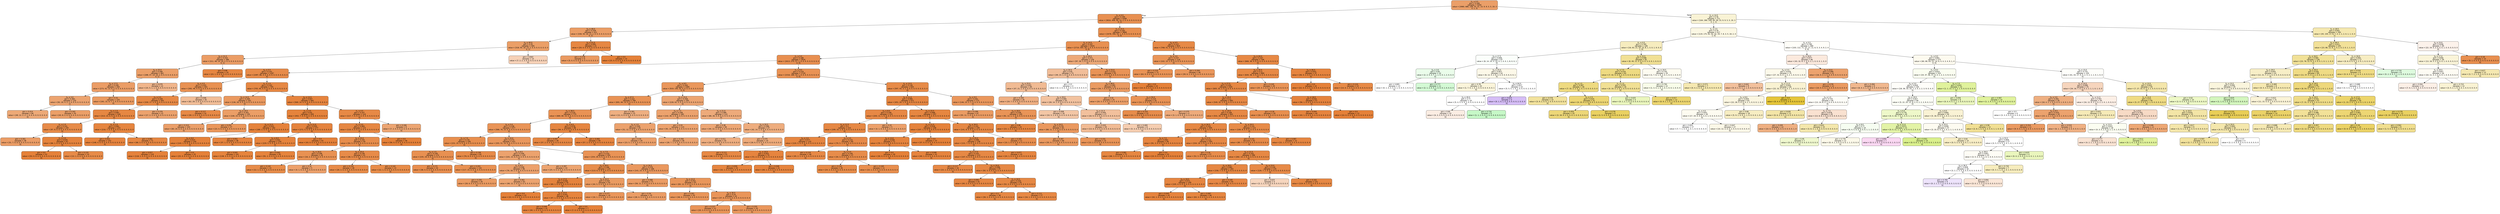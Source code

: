 digraph Tree {
node [shape=box, style="filled, rounded", color="black", fontname=helvetica] ;
edge [fontname=helvetica] ;
0 [label=<X<SUB>2</SUB> &le; 0.5<br/>gini = 0.346<br/>samples = 5000<br/>value = [3980, 686, 158, 54, 41, 23, 9, 9, 5, 5, 19, 3<br/>4, 1, 3]>, fillcolor="#eb9f68"] ;
1 [label=<X<SUB>1</SUB> &le; 0.5<br/>gini = 0.199<br/>samples = 4289<br/>value = [3816, 406, 49, 14, 2, 0, 0, 0, 0, 0, 0, 0, 0<br/>0, 2]>, fillcolor="#e89051"] ;
0 -> 1 [labeldistance=2.5, labelangle=45, headlabel="True"] ;
2 [label=<X<SUB>0</SUB> &le; 48.0<br/>gini = 0.339<br/>samples = 421<br/>value = [338, 50, 16, 13, 2, 0, 0, 0, 0, 0, 0, 0, 0<br/>0, 2]>, fillcolor="#eb9d65"] ;
1 -> 2 ;
3 [label=<X<SUB>0</SUB> &le; 40.0<br/>gini = 0.35<br/>samples = 400<br/>value = [318, 50, 16, 13, 2, 0, 0, 0, 0, 0, 0, 0, 0<br/>0, 1]>, fillcolor="#eb9f67"] ;
2 -> 3 ;
4 [label=<X<SUB>0</SUB> &le; 31.5<br/>gini = 0.333<br/>samples = 386<br/>value = [311, 48, 14, 10, 2, 0, 0, 0, 0, 0, 0, 0, 0<br/>0, 1]>, fillcolor="#eb9d65"] ;
3 -> 4 ;
5 [label=<X<SUB>0</SUB> &le; 25.0<br/>gini = 0.348<br/>samples = 362<br/>value = [288, 47, 14, 10, 2, 0, 0, 0, 0, 0, 0, 0, 0<br/>0, 1]>, fillcolor="#eb9f68"] ;
4 -> 5 ;
6 [label=<X<SUB>0</SUB> &le; 17.5<br/>gini = 0.338<br/>samples = 340<br/>value = [273, 42, 13, 9, 2, 0, 0, 0, 0, 0, 0, 0, 0, 0<br/>1]>, fillcolor="#eb9d66"] ;
5 -> 6 ;
7 [label=<X<SUB>0</SUB> &le; 3.0<br/>gini = 0.383<br/>samples = 120<br/>value = [92, 20, 4, 2, 1, 0, 0, 0, 0, 0, 0, 0, 0, 0<br/>1]>, fillcolor="#eca470"] ;
6 -> 7 ;
8 [label=<gini = 0.414<br/>samples = 66<br/>value = [49, 12, 2, 2, 1, 0, 0, 0, 0, 0, 0, 0, 0, 0<br/>0]>, fillcolor="#eda977"] ;
7 -> 8 ;
9 [label=<gini = 0.342<br/>samples = 54<br/>value = [43, 8, 2, 0, 0, 0, 0, 0, 0, 0, 0, 0, 0, 0<br/>1]>, fillcolor="#eb9f68"] ;
7 -> 9 ;
10 [label=<gini = 0.31<br/>samples = 220<br/>value = [181, 22, 9, 7, 1, 0, 0, 0, 0, 0, 0, 0, 0, 0<br/>0]>, fillcolor="#ea9a60"] ;
6 -> 10 ;
11 [label=<gini = 0.479<br/>samples = 22<br/>value = [15, 5, 1, 1, 0, 0, 0, 0, 0, 0, 0, 0, 0, 0<br/>0]>, fillcolor="#f0b58b"] ;
5 -> 11 ;
12 [label=<gini = 0.08<br/>samples = 24<br/>value = [23, 1, 0, 0, 0, 0, 0, 0, 0, 0, 0, 0, 0, 0<br/>0]>, fillcolor="#e68642"] ;
4 -> 12 ;
13 [label=<gini = 0.663<br/>samples = 14<br/>value = [7, 2, 2, 3, 0, 0, 0, 0, 0, 0, 0, 0, 0, 0<br/>0]>, fillcolor="#f6d1b7"] ;
3 -> 13 ;
14 [label=<X<SUB>0</SUB> &le; 51.0<br/>gini = 0.091<br/>samples = 21<br/>value = [20, 0, 0, 0, 0, 0, 0, 0, 0, 0, 0, 0, 0, 0<br/>1]>, fillcolor="#e68743"] ;
2 -> 14 ;
15 [label=<gini = 0.278<br/>samples = 6<br/>value = [5, 0, 0, 0, 0, 0, 0, 0, 0, 0, 0, 0, 0, 0<br/>1]>, fillcolor="#ea9a61"] ;
14 -> 15 ;
16 [label=<gini = 0.0<br/>samples = 15<br/>value = [15, 0, 0, 0, 0, 0, 0, 0, 0, 0, 0, 0, 0, 0<br/>0]>, fillcolor="#e58139"] ;
14 -> 16 ;
17 [label=<X<SUB>1</SUB> &le; 15.5<br/>gini = 0.183<br/>samples = 3868<br/>value = [3478, 356, 33, 1, 0, 0, 0, 0, 0, 0, 0, 0, 0<br/>0, 0]>, fillcolor="#e88f4f"] ;
1 -> 17 ;
18 [label=<X<SUB>1</SUB> &le; 14.5<br/>gini = 0.197<br/>samples = 3044<br/>value = [2710, 305, 28, 1, 0, 0, 0, 0, 0, 0, 0, 0, 0<br/>0, 0]>, fillcolor="#e89051"] ;
17 -> 18 ;
19 [label=<X<SUB>1</SUB> &le; 5.5<br/>gini = 0.188<br/>samples = 2916<br/>value = [2613, 275, 27, 1, 0, 0, 0, 0, 0, 0, 0, 0, 0<br/>0, 0]>, fillcolor="#e88f50"] ;
18 -> 19 ;
20 [label=<X<SUB>0</SUB> &le; 5.5<br/>gini = 0.141<br/>samples = 1187<br/>value = [1097, 86, 4, 0, 0, 0, 0, 0, 0, 0, 0, 0, 0, 0<br/>0]>, fillcolor="#e78b49"] ;
19 -> 20 ;
21 [label=<X<SUB>0</SUB> &le; 4.5<br/>gini = 0.203<br/>samples = 442<br/>value = [392, 46, 4, 0, 0, 0, 0, 0, 0, 0, 0, 0, 0, 0<br/>0]>, fillcolor="#e89152"] ;
20 -> 21 ;
22 [label=<X<SUB>0</SUB> &le; 3.5<br/>gini = 0.109<br/>samples = 350<br/>value = [330, 17, 3, 0, 0, 0, 0, 0, 0, 0, 0, 0, 0, 0<br/>0]>, fillcolor="#e78945"] ;
21 -> 22 ;
23 [label=<X<SUB>0</SUB> &le; 1.5<br/>gini = 0.087<br/>samples = 328<br/>value = [313, 15, 0, 0, 0, 0, 0, 0, 0, 0, 0, 0, 0, 0<br/>0]>, fillcolor="#e68742"] ;
22 -> 23 ;
24 [label=<X<SUB>1</SUB> &le; 1.5<br/>gini = 0.141<br/>samples = 105<br/>value = [97, 8, 0, 0, 0, 0, 0, 0, 0, 0, 0, 0, 0, 0<br/>0]>, fillcolor="#e78b49"] ;
23 -> 24 ;
25 [label=<gini = 0.301<br/>samples = 38<br/>value = [31, 7, 0, 0, 0, 0, 0, 0, 0, 0, 0, 0, 0, 0<br/>0]>, fillcolor="#eb9d66"] ;
24 -> 25 ;
26 [label=<X<SUB>1</SUB> &le; 3.5<br/>gini = 0.029<br/>samples = 67<br/>value = [66, 1, 0, 0, 0, 0, 0, 0, 0, 0, 0, 0, 0, 0<br/>0]>, fillcolor="#e5833c"] ;
24 -> 26 ;
27 [label=<gini = 0.0<br/>samples = 53<br/>value = [53, 0, 0, 0, 0, 0, 0, 0, 0, 0, 0, 0, 0, 0<br/>0]>, fillcolor="#e58139"] ;
26 -> 27 ;
28 [label=<gini = 0.133<br/>samples = 14<br/>value = [13, 1, 0, 0, 0, 0, 0, 0, 0, 0, 0, 0, 0, 0<br/>0]>, fillcolor="#e78b48"] ;
26 -> 28 ;
29 [label=<X<SUB>1</SUB> &le; 1.5<br/>gini = 0.061<br/>samples = 223<br/>value = [216, 7, 0, 0, 0, 0, 0, 0, 0, 0, 0, 0, 0, 0<br/>0]>, fillcolor="#e6853f"] ;
23 -> 29 ;
30 [label=<gini = 0.051<br/>samples = 152<br/>value = [148, 4, 0, 0, 0, 0, 0, 0, 0, 0, 0, 0, 0, 0<br/>0]>, fillcolor="#e6843e"] ;
29 -> 30 ;
31 [label=<gini = 0.081<br/>samples = 71<br/>value = [68, 3, 0, 0, 0, 0, 0, 0, 0, 0, 0, 0, 0, 0<br/>0]>, fillcolor="#e68742"] ;
29 -> 31 ;
32 [label=<gini = 0.376<br/>samples = 22<br/>value = [17, 2, 3, 0, 0, 0, 0, 0, 0, 0, 0, 0, 0, 0<br/>0]>, fillcolor="#eca26d"] ;
22 -> 32 ;
33 [label=<gini = 0.446<br/>samples = 92<br/>value = [62, 29, 1, 0, 0, 0, 0, 0, 0, 0, 0, 0, 0, 0<br/>0]>, fillcolor="#f1bd97"] ;
21 -> 33 ;
34 [label=<X<SUB>1</SUB> &le; 1.5<br/>gini = 0.102<br/>samples = 745<br/>value = [705, 40, 0, 0, 0, 0, 0, 0, 0, 0, 0, 0, 0, 0<br/>0]>, fillcolor="#e68844"] ;
20 -> 34 ;
35 [label=<X<SUB>0</SUB> &le; 14.5<br/>gini = 0.269<br/>samples = 162<br/>value = [136, 26, 0, 0, 0, 0, 0, 0, 0, 0, 0, 0, 0, 0<br/>0]>, fillcolor="#ea995f"] ;
34 -> 35 ;
36 [label=<gini = 0.117<br/>samples = 32<br/>value = [30, 2, 0, 0, 0, 0, 0, 0, 0, 0, 0, 0, 0, 0<br/>0]>, fillcolor="#e78946"] ;
35 -> 36 ;
37 [label=<X<SUB>0</SUB> &le; 19.5<br/>gini = 0.301<br/>samples = 130<br/>value = [106, 24, 0, 0, 0, 0, 0, 0, 0, 0, 0, 0, 0, 0<br/>0]>, fillcolor="#eb9e66"] ;
35 -> 37 ;
38 [label=<gini = 0.313<br/>samples = 103<br/>value = [83, 20, 0, 0, 0, 0, 0, 0, 0, 0, 0, 0, 0, 0<br/>0]>, fillcolor="#eb9f69"] ;
37 -> 38 ;
39 [label=<gini = 0.252<br/>samples = 27<br/>value = [23, 4, 0, 0, 0, 0, 0, 0, 0, 0, 0, 0, 0, 0<br/>0]>, fillcolor="#ea975b"] ;
37 -> 39 ;
40 [label=<X<SUB>0</SUB> &le; 13.5<br/>gini = 0.047<br/>samples = 583<br/>value = [569, 14, 0, 0, 0, 0, 0, 0, 0, 0, 0, 0, 0, 0<br/>0]>, fillcolor="#e6843e"] ;
34 -> 40 ;
41 [label=<X<SUB>1</SUB> &le; 3.5<br/>gini = 0.03<br/>samples = 459<br/>value = [452, 7, 0, 0, 0, 0, 0, 0, 0, 0, 0, 0, 0, 0<br/>0]>, fillcolor="#e5833c"] ;
40 -> 41 ;
42 [label=<X<SUB>0</SUB> &le; 12.5<br/>gini = 0.022<br/>samples = 182<br/>value = [180, 2, 0, 0, 0, 0, 0, 0, 0, 0, 0, 0, 0, 0<br/>0]>, fillcolor="#e5823b"] ;
41 -> 42 ;
43 [label=<X<SUB>0</SUB> &le; 9.0<br/>gini = 0.014<br/>samples = 144<br/>value = [143, 1, 0, 0, 0, 0, 0, 0, 0, 0, 0, 0, 0, 0<br/>0]>, fillcolor="#e5823a"] ;
42 -> 43 ;
44 [label=<gini = 0.017<br/>samples = 119<br/>value = [118, 1, 0, 0, 0, 0, 0, 0, 0, 0, 0, 0, 0, 0<br/>0]>, fillcolor="#e5823b"] ;
43 -> 44 ;
45 [label=<gini = 0.0<br/>samples = 25<br/>value = [25, 0, 0, 0, 0, 0, 0, 0, 0, 0, 0, 0, 0, 0<br/>0]>, fillcolor="#e58139"] ;
43 -> 45 ;
46 [label=<gini = 0.051<br/>samples = 38<br/>value = [37, 1, 0, 0, 0, 0, 0, 0, 0, 0, 0, 0, 0, 0<br/>0]>, fillcolor="#e6843e"] ;
42 -> 46 ;
47 [label=<X<SUB>0</SUB> &le; 11.0<br/>gini = 0.035<br/>samples = 277<br/>value = [272, 5, 0, 0, 0, 0, 0, 0, 0, 0, 0, 0, 0, 0<br/>0]>, fillcolor="#e5833d"] ;
41 -> 47 ;
48 [label=<X<SUB>0</SUB> &le; 8.0<br/>gini = 0.042<br/>samples = 234<br/>value = [229, 5, 0, 0, 0, 0, 0, 0, 0, 0, 0, 0, 0, 0<br/>0]>, fillcolor="#e6843d"] ;
47 -> 48 ;
49 [label=<gini = 0.042<br/>samples = 141<br/>value = [138, 3, 0, 0, 0, 0, 0, 0, 0, 0, 0, 0, 0, 0<br/>0]>, fillcolor="#e6843d"] ;
48 -> 49 ;
50 [label=<gini = 0.042<br/>samples = 93<br/>value = [91, 2, 0, 0, 0, 0, 0, 0, 0, 0, 0, 0, 0, 0<br/>0]>, fillcolor="#e6843d"] ;
48 -> 50 ;
51 [label=<gini = 0.0<br/>samples = 43<br/>value = [43, 0, 0, 0, 0, 0, 0, 0, 0, 0, 0, 0, 0, 0<br/>0]>, fillcolor="#e58139"] ;
47 -> 51 ;
52 [label=<X<SUB>1</SUB> &le; 4.5<br/>gini = 0.107<br/>samples = 124<br/>value = [117, 7, 0, 0, 0, 0, 0, 0, 0, 0, 0, 0, 0, 0<br/>0]>, fillcolor="#e78945"] ;
40 -> 52 ;
53 [label=<X<SUB>1</SUB> &le; 3.5<br/>gini = 0.083<br/>samples = 115<br/>value = [110, 5, 0, 0, 0, 0, 0, 0, 0, 0, 0, 0, 0, 0<br/>0]>, fillcolor="#e68742"] ;
52 -> 53 ;
54 [label=<X<SUB>0</SUB> &le; 20.0<br/>gini = 0.155<br/>samples = 59<br/>value = [54, 5, 0, 0, 0, 0, 0, 0, 0, 0, 0, 0, 0, 0<br/>0]>, fillcolor="#e78d4b"] ;
53 -> 54 ;
55 [label=<X<SUB>0</SUB> &le; 16.0<br/>gini = 0.198<br/>samples = 18<br/>value = [16, 2, 0, 0, 0, 0, 0, 0, 0, 0, 0, 0, 0, 0<br/>0]>, fillcolor="#e89152"] ;
54 -> 55 ;
56 [label=<gini = 0.142<br/>samples = 13<br/>value = [12, 1, 0, 0, 0, 0, 0, 0, 0, 0, 0, 0, 0, 0<br/>0]>, fillcolor="#e78c49"] ;
55 -> 56 ;
57 [label=<gini = 0.32<br/>samples = 5<br/>value = [4, 1, 0, 0, 0, 0, 0, 0, 0, 0, 0, 0, 0, 0<br/>0]>, fillcolor="#eca06a"] ;
55 -> 57 ;
58 [label=<X<SUB>0</SUB> &le; 25.0<br/>gini = 0.136<br/>samples = 41<br/>value = [38, 3, 0, 0, 0, 0, 0, 0, 0, 0, 0, 0, 0, 0<br/>0]>, fillcolor="#e78b49"] ;
54 -> 58 ;
59 [label=<gini = 0.133<br/>samples = 28<br/>value = [26, 2, 0, 0, 0, 0, 0, 0, 0, 0, 0, 0, 0, 0<br/>0]>, fillcolor="#e78b48"] ;
58 -> 59 ;
60 [label=<gini = 0.142<br/>samples = 13<br/>value = [12, 1, 0, 0, 0, 0, 0, 0, 0, 0, 0, 0, 0, 0<br/>0]>, fillcolor="#e78c49"] ;
58 -> 60 ;
61 [label=<gini = 0.0<br/>samples = 56<br/>value = [56, 0, 0, 0, 0, 0, 0, 0, 0, 0, 0, 0, 0, 0<br/>0]>, fillcolor="#e58139"] ;
53 -> 61 ;
62 [label=<gini = 0.346<br/>samples = 9<br/>value = [7, 2, 0, 0, 0, 0, 0, 0, 0, 0, 0, 0, 0, 0<br/>0]>, fillcolor="#eca572"] ;
52 -> 62 ;
63 [label=<X<SUB>1</SUB> &le; 9.5<br/>gini = 0.219<br/>samples = 1729<br/>value = [1516, 189, 23, 1, 0, 0, 0, 0, 0, 0, 0, 0, 0<br/>0, 0]>, fillcolor="#e99254"] ;
19 -> 63 ;
64 [label=<X<SUB>1</SUB> &le; 8.5<br/>gini = 0.264<br/>samples = 1085<br/>value = [919, 146, 20, 0, 0, 0, 0, 0, 0, 0, 0, 0, 0<br/>0, 0]>, fillcolor="#ea975c"] ;
63 -> 64 ;
65 [label=<X<SUB>0</SUB> &le; 47.5<br/>gini = 0.223<br/>samples = 790<br/>value = [691, 84, 15, 0, 0, 0, 0, 0, 0, 0, 0, 0, 0, 0<br/>0]>, fillcolor="#e99355"] ;
64 -> 65 ;
66 [label=<X<SUB>0</SUB> &le; 38.5<br/>gini = 0.219<br/>samples = 775<br/>value = [680, 80, 15, 0, 0, 0, 0, 0, 0, 0, 0, 0, 0, 0<br/>0]>, fillcolor="#e99254"] ;
65 -> 66 ;
67 [label=<X<SUB>0</SUB> &le; 5.0<br/>gini = 0.238<br/>samples = 677<br/>value = [586, 76, 15, 0, 0, 0, 0, 0, 0, 0, 0, 0, 0, 0<br/>0]>, fillcolor="#e99457"] ;
66 -> 67 ;
68 [label=<X<SUB>1</SUB> &le; 7.5<br/>gini = 0.176<br/>samples = 256<br/>value = [231, 25, 0, 0, 0, 0, 0, 0, 0, 0, 0, 0, 0, 0<br/>0]>, fillcolor="#e88f4e"] ;
67 -> 68 ;
69 [label=<X<SUB>0</SUB> &le; 1.5<br/>gini = 0.195<br/>samples = 174<br/>value = [155, 19, 0, 0, 0, 0, 0, 0, 0, 0, 0, 0, 0, 0<br/>0]>, fillcolor="#e89051"] ;
68 -> 69 ;
70 [label=<gini = 0.172<br/>samples = 42<br/>value = [38, 4, 0, 0, 0, 0, 0, 0, 0, 0, 0, 0, 0, 0<br/>0]>, fillcolor="#e88e4e"] ;
69 -> 70 ;
71 [label=<gini = 0.201<br/>samples = 132<br/>value = [117, 15, 0, 0, 0, 0, 0, 0, 0, 0, 0, 0, 0, 0<br/>0]>, fillcolor="#e89152"] ;
69 -> 71 ;
72 [label=<gini = 0.136<br/>samples = 82<br/>value = [76, 6, 0, 0, 0, 0, 0, 0, 0, 0, 0, 0, 0, 0<br/>0]>, fillcolor="#e78b49"] ;
68 -> 72 ;
73 [label=<X<SUB>0</SUB> &le; 10.0<br/>gini = 0.273<br/>samples = 421<br/>value = [355, 51, 15, 0, 0, 0, 0, 0, 0, 0, 0, 0, 0, 0<br/>0]>, fillcolor="#ea975c"] ;
67 -> 73 ;
74 [label=<X<SUB>0</SUB> &le; 8.5<br/>gini = 0.356<br/>samples = 129<br/>value = [101, 22, 6, 0, 0, 0, 0, 0, 0, 0, 0, 0, 0, 0<br/>0]>, fillcolor="#eca26d"] ;
73 -> 74 ;
75 [label=<X<SUB>1</SUB> &le; 6.5<br/>gini = 0.338<br/>samples = 96<br/>value = [76, 18, 2, 0, 0, 0, 0, 0, 0, 0, 0, 0, 0, 0<br/>0]>, fillcolor="#eca16c"] ;
74 -> 75 ;
76 [label=<gini = 0.291<br/>samples = 34<br/>value = [28, 6, 0, 0, 0, 0, 0, 0, 0, 0, 0, 0, 0, 0<br/>0]>, fillcolor="#eb9c63"] ;
75 -> 76 ;
77 [label=<gini = 0.362<br/>samples = 62<br/>value = [48, 12, 2, 0, 0, 0, 0, 0, 0, 0, 0, 0, 0, 0<br/>0]>, fillcolor="#eca470"] ;
75 -> 77 ;
78 [label=<gini = 0.397<br/>samples = 33<br/>value = [25, 4, 4, 0, 0, 0, 0, 0, 0, 0, 0, 0, 0, 0<br/>0]>, fillcolor="#eca470"] ;
74 -> 78 ;
79 [label=<X<SUB>1</SUB> &le; 7.5<br/>gini = 0.233<br/>samples = 292<br/>value = [254, 29, 9, 0, 0, 0, 0, 0, 0, 0, 0, 0, 0, 0<br/>0]>, fillcolor="#e99356"] ;
73 -> 79 ;
80 [label=<X<SUB>0</SUB> &le; 28.0<br/>gini = 0.166<br/>samples = 124<br/>value = [113, 6, 5, 0, 0, 0, 0, 0, 0, 0, 0, 0, 0, 0<br/>0]>, fillcolor="#e78d4b"] ;
79 -> 80 ;
81 [label=<X<SUB>0</SUB> &le; 17.0<br/>gini = 0.028<br/>samples = 70<br/>value = [69, 1, 0, 0, 0, 0, 0, 0, 0, 0, 0, 0, 0, 0<br/>0]>, fillcolor="#e5833c"] ;
80 -> 81 ;
82 [label=<gini = 0.0<br/>samples = 22<br/>value = [22, 0, 0, 0, 0, 0, 0, 0, 0, 0, 0, 0, 0, 0<br/>0]>, fillcolor="#e58139"] ;
81 -> 82 ;
83 [label=<X<SUB>0</SUB> &le; 23.0<br/>gini = 0.041<br/>samples = 48<br/>value = [47, 1, 0, 0, 0, 0, 0, 0, 0, 0, 0, 0, 0, 0<br/>0]>, fillcolor="#e6843d"] ;
81 -> 83 ;
84 [label=<gini = 0.048<br/>samples = 41<br/>value = [40, 1, 0, 0, 0, 0, 0, 0, 0, 0, 0, 0, 0, 0<br/>0]>, fillcolor="#e6843e"] ;
83 -> 84 ;
85 [label=<gini = 0.0<br/>samples = 7<br/>value = [7, 0, 0, 0, 0, 0, 0, 0, 0, 0, 0, 0, 0, 0<br/>0]>, fillcolor="#e58139"] ;
83 -> 85 ;
86 [label=<X<SUB>0</SUB> &le; 32.5<br/>gini = 0.319<br/>samples = 54<br/>value = [44, 5, 5, 0, 0, 0, 0, 0, 0, 0, 0, 0, 0, 0<br/>0]>, fillcolor="#ea9b61"] ;
80 -> 86 ;
87 [label=<gini = 0.277<br/>samples = 19<br/>value = [16, 1, 2, 0, 0, 0, 0, 0, 0, 0, 0, 0, 0, 0<br/>0]>, fillcolor="#ea975c"] ;
86 -> 87 ;
88 [label=<gini = 0.34<br/>samples = 35<br/>value = [28, 4, 3, 0, 0, 0, 0, 0, 0, 0, 0, 0, 0, 0<br/>0]>, fillcolor="#eb9d66"] ;
86 -> 88 ;
89 [label=<X<SUB>0</SUB> &le; 16.5<br/>gini = 0.276<br/>samples = 168<br/>value = [141, 23, 4, 0, 0, 0, 0, 0, 0, 0, 0, 0, 0, 0<br/>0]>, fillcolor="#ea985e"] ;
79 -> 89 ;
90 [label=<gini = 0.308<br/>samples = 71<br/>value = [58, 11, 2, 0, 0, 0, 0, 0, 0, 0, 0, 0, 0, 0<br/>0]>, fillcolor="#eb9c64"] ;
89 -> 90 ;
91 [label=<X<SUB>0</SUB> &le; 22.0<br/>gini = 0.252<br/>samples = 97<br/>value = [83, 12, 2, 0, 0, 0, 0, 0, 0, 0, 0, 0, 0, 0<br/>0]>, fillcolor="#e9965a"] ;
89 -> 91 ;
92 [label=<gini = 0.261<br/>samples = 54<br/>value = [46, 6, 2, 0, 0, 0, 0, 0, 0, 0, 0, 0, 0, 0<br/>0]>, fillcolor="#e9965a"] ;
91 -> 92 ;
93 [label=<X<SUB>0</SUB> &le; 30.5<br/>gini = 0.24<br/>samples = 43<br/>value = [37, 6, 0, 0, 0, 0, 0, 0, 0, 0, 0, 0, 0, 0<br/>0]>, fillcolor="#e99559"] ;
91 -> 93 ;
94 [label=<gini = 0.227<br/>samples = 23<br/>value = [20, 3, 0, 0, 0, 0, 0, 0, 0, 0, 0, 0, 0, 0<br/>0]>, fillcolor="#e99457"] ;
93 -> 94 ;
95 [label=<gini = 0.255<br/>samples = 20<br/>value = [17, 3, 0, 0, 0, 0, 0, 0, 0, 0, 0, 0, 0, 0<br/>0]>, fillcolor="#ea975c"] ;
93 -> 95 ;
96 [label=<X<SUB>1</SUB> &le; 6.5<br/>gini = 0.078<br/>samples = 98<br/>value = [94, 4, 0, 0, 0, 0, 0, 0, 0, 0, 0, 0, 0, 0<br/>0]>, fillcolor="#e68641"] ;
66 -> 96 ;
97 [label=<gini = 0.097<br/>samples = 39<br/>value = [37, 2, 0, 0, 0, 0, 0, 0, 0, 0, 0, 0, 0, 0<br/>0]>, fillcolor="#e68844"] ;
96 -> 97 ;
98 [label=<gini = 0.065<br/>samples = 59<br/>value = [57, 2, 0, 0, 0, 0, 0, 0, 0, 0, 0, 0, 0, 0<br/>0]>, fillcolor="#e68540"] ;
96 -> 98 ;
99 [label=<gini = 0.391<br/>samples = 15<br/>value = [11, 4, 0, 0, 0, 0, 0, 0, 0, 0, 0, 0, 0, 0<br/>0]>, fillcolor="#eeaf81"] ;
65 -> 99 ;
100 [label=<X<SUB>0</SUB> &le; 15.0<br/>gini = 0.358<br/>samples = 295<br/>value = [228, 62, 5, 0, 0, 0, 0, 0, 0, 0, 0, 0, 0, 0<br/>0]>, fillcolor="#eca572"] ;
64 -> 100 ;
101 [label=<X<SUB>0</SUB> &le; 7.5<br/>gini = 0.338<br/>samples = 180<br/>value = [142, 36, 2, 0, 0, 0, 0, 0, 0, 0, 0, 0, 0, 0<br/>0]>, fillcolor="#eca26d"] ;
100 -> 101 ;
102 [label=<X<SUB>0</SUB> &le; 1.0<br/>gini = 0.349<br/>samples = 65<br/>value = [51, 12, 2, 0, 0, 0, 0, 0, 0, 0, 0, 0, 0, 0<br/>0]>, fillcolor="#eca26d"] ;
101 -> 102 ;
103 [label=<gini = 0.34<br/>samples = 29<br/>value = [23, 5, 1, 0, 0, 0, 0, 0, 0, 0, 0, 0, 0, 0<br/>0]>, fillcolor="#eca06a"] ;
102 -> 103 ;
104 [label=<gini = 0.356<br/>samples = 36<br/>value = [28, 7, 1, 0, 0, 0, 0, 0, 0, 0, 0, 0, 0, 0<br/>0]>, fillcolor="#eca470"] ;
102 -> 104 ;
105 [label=<gini = 0.33<br/>samples = 115<br/>value = [91, 24, 0, 0, 0, 0, 0, 0, 0, 0, 0, 0, 0, 0<br/>0]>, fillcolor="#eca26d"] ;
101 -> 105 ;
106 [label=<X<SUB>0</SUB> &le; 21.0<br/>gini = 0.389<br/>samples = 115<br/>value = [86, 26, 3, 0, 0, 0, 0, 0, 0, 0, 0, 0, 0, 0<br/>0]>, fillcolor="#edaa7a"] ;
100 -> 106 ;
107 [label=<gini = 0.38<br/>samples = 58<br/>value = [44, 12, 2, 0, 0, 0, 0, 0, 0, 0, 0, 0, 0, 0<br/>0]>, fillcolor="#eda775"] ;
106 -> 107 ;
108 [label=<X<SUB>0</SUB> &le; 33.5<br/>gini = 0.396<br/>samples = 57<br/>value = [42, 14, 1, 0, 0, 0, 0, 0, 0, 0, 0, 0, 0, 0<br/>0]>, fillcolor="#eead7e"] ;
106 -> 108 ;
109 [label=<gini = 0.411<br/>samples = 33<br/>value = [24, 8, 1, 0, 0, 0, 0, 0, 0, 0, 0, 0, 0, 0<br/>0]>, fillcolor="#eeae80"] ;
108 -> 109 ;
110 [label=<gini = 0.375<br/>samples = 24<br/>value = [18, 6, 0, 0, 0, 0, 0, 0, 0, 0, 0, 0, 0, 0<br/>0]>, fillcolor="#eeab7b"] ;
108 -> 110 ;
111 [label=<X<SUB>1</SUB> &le; 13.5<br/>gini = 0.136<br/>samples = 644<br/>value = [597, 43, 3, 1, 0, 0, 0, 0, 0, 0, 0, 0, 0, 0<br/>0]>, fillcolor="#e78b48"] ;
63 -> 111 ;
112 [label=<X<SUB>0</SUB> &le; 11.0<br/>gini = 0.085<br/>samples = 472<br/>value = [451, 20, 1, 0, 0, 0, 0, 0, 0, 0, 0, 0, 0, 0<br/>0]>, fillcolor="#e68742"] ;
111 -> 112 ;
113 [label=<X<SUB>0</SUB> &le; 8.0<br/>gini = 0.106<br/>samples = 215<br/>value = [203, 11, 1, 0, 0, 0, 0, 0, 0, 0, 0, 0, 0, 0<br/>0]>, fillcolor="#e78845"] ;
112 -> 113 ;
114 [label=<X<SUB>1</SUB> &le; 11.5<br/>gini = 0.1<br/>samples = 210<br/>value = [199, 10, 1, 0, 0, 0, 0, 0, 0, 0, 0, 0, 0, 0<br/>0]>, fillcolor="#e68844"] ;
113 -> 114 ;
115 [label=<X<SUB>0</SUB> &le; 2.0<br/>gini = 0.077<br/>samples = 125<br/>value = [120, 5, 0, 0, 0, 0, 0, 0, 0, 0, 0, 0, 0, 0<br/>0]>, fillcolor="#e68641"] ;
114 -> 115 ;
116 [label=<gini = 0.111<br/>samples = 51<br/>value = [48, 3, 0, 0, 0, 0, 0, 0, 0, 0, 0, 0, 0, 0<br/>0]>, fillcolor="#e78945"] ;
115 -> 116 ;
117 [label=<X<SUB>1</SUB> &le; 10.5<br/>gini = 0.053<br/>samples = 74<br/>value = [72, 2, 0, 0, 0, 0, 0, 0, 0, 0, 0, 0, 0, 0<br/>0]>, fillcolor="#e6843e"] ;
115 -> 117 ;
118 [label=<gini = 0.059<br/>samples = 33<br/>value = [32, 1, 0, 0, 0, 0, 0, 0, 0, 0, 0, 0, 0, 0<br/>0]>, fillcolor="#e6853f"] ;
117 -> 118 ;
119 [label=<gini = 0.048<br/>samples = 41<br/>value = [40, 1, 0, 0, 0, 0, 0, 0, 0, 0, 0, 0, 0, 0<br/>0]>, fillcolor="#e6843e"] ;
117 -> 119 ;
120 [label=<X<SUB>0</SUB> &le; 3.5<br/>gini = 0.133<br/>samples = 85<br/>value = [79, 5, 1, 0, 0, 0, 0, 0, 0, 0, 0, 0, 0, 0<br/>0]>, fillcolor="#e78a48"] ;
114 -> 120 ;
121 [label=<gini = 0.119<br/>samples = 48<br/>value = [45, 2, 1, 0, 0, 0, 0, 0, 0, 0, 0, 0, 0, 0<br/>0]>, fillcolor="#e78946"] ;
120 -> 121 ;
122 [label=<X<SUB>0</SUB> &le; 5.0<br/>gini = 0.149<br/>samples = 37<br/>value = [34, 3, 0, 0, 0, 0, 0, 0, 0, 0, 0, 0, 0, 0<br/>0]>, fillcolor="#e78c4a"] ;
120 -> 122 ;
123 [label=<gini = 0.142<br/>samples = 26<br/>value = [24, 2, 0, 0, 0, 0, 0, 0, 0, 0, 0, 0, 0, 0<br/>0]>, fillcolor="#e78c49"] ;
122 -> 123 ;
124 [label=<gini = 0.165<br/>samples = 11<br/>value = [10, 1, 0, 0, 0, 0, 0, 0, 0, 0, 0, 0, 0, 0<br/>0]>, fillcolor="#e88e4d"] ;
122 -> 124 ;
125 [label=<gini = 0.32<br/>samples = 5<br/>value = [4, 1, 0, 0, 0, 0, 0, 0, 0, 0, 0, 0, 0, 0<br/>0]>, fillcolor="#eca06a"] ;
113 -> 125 ;
126 [label=<X<SUB>0</SUB> &le; 15.5<br/>gini = 0.068<br/>samples = 257<br/>value = [248, 9, 0, 0, 0, 0, 0, 0, 0, 0, 0, 0, 0, 0<br/>0]>, fillcolor="#e68640"] ;
112 -> 126 ;
127 [label=<X<SUB>1</SUB> &le; 11.5<br/>gini = 0.018<br/>samples = 108<br/>value = [107, 1, 0, 0, 0, 0, 0, 0, 0, 0, 0, 0, 0, 0<br/>0]>, fillcolor="#e5823b"] ;
126 -> 127 ;
128 [label=<X<SUB>0</SUB> &le; 13.0<br/>gini = 0.028<br/>samples = 71<br/>value = [70, 1, 0, 0, 0, 0, 0, 0, 0, 0, 0, 0, 0, 0<br/>0]>, fillcolor="#e5833c"] ;
127 -> 128 ;
129 [label=<gini = 0.0<br/>samples = 30<br/>value = [30, 0, 0, 0, 0, 0, 0, 0, 0, 0, 0, 0, 0, 0<br/>0]>, fillcolor="#e58139"] ;
128 -> 129 ;
130 [label=<gini = 0.048<br/>samples = 41<br/>value = [40, 1, 0, 0, 0, 0, 0, 0, 0, 0, 0, 0, 0, 0<br/>0]>, fillcolor="#e6843e"] ;
128 -> 130 ;
131 [label=<gini = 0.0<br/>samples = 37<br/>value = [37, 0, 0, 0, 0, 0, 0, 0, 0, 0, 0, 0, 0, 0<br/>0]>, fillcolor="#e58139"] ;
127 -> 131 ;
132 [label=<X<SUB>0</SUB> &le; 34.0<br/>gini = 0.102<br/>samples = 149<br/>value = [141, 8, 0, 0, 0, 0, 0, 0, 0, 0, 0, 0, 0, 0<br/>0]>, fillcolor="#e68844"] ;
126 -> 132 ;
133 [label=<X<SUB>0</SUB> &le; 25.0<br/>gini = 0.096<br/>samples = 138<br/>value = [131, 7, 0, 0, 0, 0, 0, 0, 0, 0, 0, 0, 0, 0<br/>0]>, fillcolor="#e68844"] ;
132 -> 133 ;
134 [label=<X<SUB>0</SUB> &le; 17.0<br/>gini = 0.101<br/>samples = 113<br/>value = [107, 6, 0, 0, 0, 0, 0, 0, 0, 0, 0, 0, 0, 0<br/>0]>, fillcolor="#e68844"] ;
133 -> 134 ;
135 [label=<gini = 0.117<br/>samples = 16<br/>value = [15, 1, 0, 0, 0, 0, 0, 0, 0, 0, 0, 0, 0, 0<br/>0]>, fillcolor="#e78946"] ;
134 -> 135 ;
136 [label=<X<SUB>0</SUB> &le; 20.0<br/>gini = 0.098<br/>samples = 97<br/>value = [92, 5, 0, 0, 0, 0, 0, 0, 0, 0, 0, 0, 0, 0<br/>0]>, fillcolor="#e68844"] ;
134 -> 136 ;
137 [label=<gini = 0.091<br/>samples = 42<br/>value = [40, 2, 0, 0, 0, 0, 0, 0, 0, 0, 0, 0, 0, 0<br/>0]>, fillcolor="#e68743"] ;
136 -> 137 ;
138 [label=<X<SUB>1</SUB> &le; 10.5<br/>gini = 0.103<br/>samples = 55<br/>value = [52, 3, 0, 0, 0, 0, 0, 0, 0, 0, 0, 0, 0, 0<br/>0]>, fillcolor="#e68844"] ;
136 -> 138 ;
139 [label=<gini = 0.1<br/>samples = 38<br/>value = [36, 2, 0, 0, 0, 0, 0, 0, 0, 0, 0, 0, 0, 0<br/>0]>, fillcolor="#e68844"] ;
138 -> 139 ;
140 [label=<gini = 0.111<br/>samples = 17<br/>value = [16, 1, 0, 0, 0, 0, 0, 0, 0, 0, 0, 0, 0, 0<br/>0]>, fillcolor="#e78945"] ;
138 -> 140 ;
141 [label=<gini = 0.077<br/>samples = 25<br/>value = [24, 1, 0, 0, 0, 0, 0, 0, 0, 0, 0, 0, 0, 0<br/>0]>, fillcolor="#e68641"] ;
133 -> 141 ;
142 [label=<gini = 0.165<br/>samples = 11<br/>value = [10, 1, 0, 0, 0, 0, 0, 0, 0, 0, 0, 0, 0, 0<br/>0]>, fillcolor="#e88e4d"] ;
132 -> 142 ;
143 [label=<X<SUB>0</SUB> &le; 9.5<br/>gini = 0.261<br/>samples = 172<br/>value = [146, 23, 2, 1, 0, 0, 0, 0, 0, 0, 0, 0, 0, 0<br/>0]>, fillcolor="#ea975c"] ;
111 -> 143 ;
144 [label=<gini = 0.299<br/>samples = 67<br/>value = [55, 11, 1, 0, 0, 0, 0, 0, 0, 0, 0, 0, 0, 0<br/>0]>, fillcolor="#eb9c63"] ;
143 -> 144 ;
145 [label=<X<SUB>0</SUB> &le; 18.5<br/>gini = 0.236<br/>samples = 105<br/>value = [91, 12, 1, 1, 0, 0, 0, 0, 0, 0, 0, 0, 0, 0<br/>0]>, fillcolor="#e99457"] ;
143 -> 145 ;
146 [label=<gini = 0.08<br/>samples = 24<br/>value = [23, 1, 0, 0, 0, 0, 0, 0, 0, 0, 0, 0, 0, 0<br/>0]>, fillcolor="#e68642"] ;
145 -> 146 ;
147 [label=<X<SUB>0</SUB> &le; 24.5<br/>gini = 0.276<br/>samples = 81<br/>value = [68, 11, 1, 1, 0, 0, 0, 0, 0, 0, 0, 0, 0, 0<br/>0]>, fillcolor="#ea985e"] ;
145 -> 147 ;
148 [label=<gini = 0.287<br/>samples = 66<br/>value = [55, 9, 1, 1, 0, 0, 0, 0, 0, 0, 0, 0, 0, 0<br/>0]>, fillcolor="#ea995f"] ;
147 -> 148 ;
149 [label=<gini = 0.231<br/>samples = 15<br/>value = [13, 2, 0, 0, 0, 0, 0, 0, 0, 0, 0, 0, 0, 0<br/>0]>, fillcolor="#e99457"] ;
147 -> 149 ;
150 [label=<X<SUB>0</SUB> &le; 40.5<br/>gini = 0.371<br/>samples = 128<br/>value = [97, 30, 1, 0, 0, 0, 0, 0, 0, 0, 0, 0, 0, 0<br/>0]>, fillcolor="#eda978"] ;
18 -> 150 ;
151 [label=<X<SUB>0</SUB> &le; 34.5<br/>gini = 0.45<br/>samples = 73<br/>value = [49, 23, 1, 0, 0, 0, 0, 0, 0, 0, 0, 0, 0, 0<br/>0]>, fillcolor="#f1bd98"] ;
150 -> 151 ;
152 [label=<X<SUB>0</SUB> &le; 25.0<br/>gini = 0.443<br/>samples = 69<br/>value = [47, 21, 1, 0, 0, 0, 0, 0, 0, 0, 0, 0, 0, 0<br/>0]>, fillcolor="#f1bb94"] ;
151 -> 152 ;
153 [label=<gini = 0.393<br/>samples = 26<br/>value = [19, 7, 0, 0, 0, 0, 0, 0, 0, 0, 0, 0, 0, 0<br/>0]>, fillcolor="#efaf82"] ;
152 -> 153 ;
154 [label=<X<SUB>0</SUB> &le; 29.0<br/>gini = 0.469<br/>samples = 43<br/>value = [28, 14, 1, 0, 0, 0, 0, 0, 0, 0, 0, 0, 0, 0<br/>0]>, fillcolor="#f2c29f"] ;
152 -> 154 ;
155 [label=<gini = 0.508<br/>samples = 16<br/>value = [10, 5, 1, 0, 0, 0, 0, 0, 0, 0, 0, 0, 0, 0<br/>0]>, fillcolor="#f3c6a5"] ;
154 -> 155 ;
156 [label=<X<SUB>0</SUB> &le; 31.5<br/>gini = 0.444<br/>samples = 27<br/>value = [18, 9, 0, 0, 0, 0, 0, 0, 0, 0, 0, 0, 0, 0<br/>0]>, fillcolor="#f2c09c"] ;
154 -> 156 ;
157 [label=<gini = 0.432<br/>samples = 19<br/>value = [13, 6, 0, 0, 0, 0, 0, 0, 0, 0, 0, 0, 0, 0<br/>0]>, fillcolor="#f1bb94"] ;
156 -> 157 ;
158 [label=<gini = 0.469<br/>samples = 8<br/>value = [5, 3, 0, 0, 0, 0, 0, 0, 0, 0, 0, 0, 0, 0<br/>0]>, fillcolor="#f5cdb0"] ;
156 -> 158 ;
159 [label=<gini = 0.5<br/>samples = 4<br/>value = [2, 2, 0, 0, 0, 0, 0, 0, 0, 0, 0, 0, 0, 0<br/>0]>, fillcolor="#ffffff"] ;
151 -> 159 ;
160 [label=<X<SUB>0</SUB> &le; 53.0<br/>gini = 0.222<br/>samples = 55<br/>value = [48, 7, 0, 0, 0, 0, 0, 0, 0, 0, 0, 0, 0, 0<br/>0]>, fillcolor="#e99356"] ;
150 -> 160 ;
161 [label=<X<SUB>0</SUB> &le; 48.0<br/>gini = 0.283<br/>samples = 41<br/>value = [34, 7, 0, 0, 0, 0, 0, 0, 0, 0, 0, 0, 0, 0<br/>0]>, fillcolor="#ea9b62"] ;
160 -> 161 ;
162 [label=<gini = 0.32<br/>samples = 25<br/>value = [20, 5, 0, 0, 0, 0, 0, 0, 0, 0, 0, 0, 0, 0<br/>0]>, fillcolor="#eca06a"] ;
161 -> 162 ;
163 [label=<X<SUB>0</SUB> &le; 50.0<br/>gini = 0.219<br/>samples = 16<br/>value = [14, 2, 0, 0, 0, 0, 0, 0, 0, 0, 0, 0, 0, 0<br/>0]>, fillcolor="#e99355"] ;
161 -> 163 ;
164 [label=<gini = 0.153<br/>samples = 12<br/>value = [11, 1, 0, 0, 0, 0, 0, 0, 0, 0, 0, 0, 0, 0<br/>0]>, fillcolor="#e78c4b"] ;
163 -> 164 ;
165 [label=<gini = 0.375<br/>samples = 4<br/>value = [3, 1, 0, 0, 0, 0, 0, 0, 0, 0, 0, 0, 0, 0<br/>0]>, fillcolor="#eeab7b"] ;
163 -> 165 ;
166 [label=<gini = 0.0<br/>samples = 14<br/>value = [14, 0, 0, 0, 0, 0, 0, 0, 0, 0, 0, 0, 0, 0<br/>0]>, fillcolor="#e58139"] ;
160 -> 166 ;
167 [label=<X<SUB>0</SUB> &le; 4.5<br/>gini = 0.127<br/>samples = 824<br/>value = [768, 51, 5, 0, 0, 0, 0, 0, 0, 0, 0, 0, 0, 0<br/>0]>, fillcolor="#e78a47"] ;
17 -> 167 ;
168 [label=<X<SUB>0</SUB> &le; 3.0<br/>gini = 0.237<br/>samples = 118<br/>value = [102, 15, 1, 0, 0, 0, 0, 0, 0, 0, 0, 0, 0, 0<br/>0]>, fillcolor="#e99558"] ;
167 -> 168 ;
169 [label=<gini = 0.219<br/>samples = 72<br/>value = [63, 9, 0, 0, 0, 0, 0, 0, 0, 0, 0, 0, 0, 0<br/>0]>, fillcolor="#e99355"] ;
168 -> 169 ;
170 [label=<gini = 0.264<br/>samples = 46<br/>value = [39, 6, 1, 0, 0, 0, 0, 0, 0, 0, 0, 0, 0, 0<br/>0]>, fillcolor="#ea975c"] ;
168 -> 170 ;
171 [label=<X<SUB>0</SUB> &le; 44.0<br/>gini = 0.107<br/>samples = 706<br/>value = [666, 36, 4, 0, 0, 0, 0, 0, 0, 0, 0, 0, 0, 0<br/>0]>, fillcolor="#e78945"] ;
167 -> 171 ;
172 [label=<X<SUB>0</SUB> &le; 35.5<br/>gini = 0.11<br/>samples = 669<br/>value = [630, 36, 3, 0, 0, 0, 0, 0, 0, 0, 0, 0, 0, 0<br/>0]>, fillcolor="#e78945"] ;
171 -> 172 ;
173 [label=<X<SUB>0</SUB> &le; 27.0<br/>gini = 0.104<br/>samples = 640<br/>value = [605, 33, 2, 0, 0, 0, 0, 0, 0, 0, 0, 0, 0, 0<br/>0]>, fillcolor="#e68844"] ;
172 -> 173 ;
174 [label=<X<SUB>0</SUB> &le; 25.0<br/>gini = 0.11<br/>samples = 583<br/>value = [549, 32, 2, 0, 0, 0, 0, 0, 0, 0, 0, 0, 0, 0<br/>0]>, fillcolor="#e78945"] ;
173 -> 174 ;
175 [label=<X<SUB>1</SUB> &le; 19.5<br/>gini = 0.108<br/>samples = 563<br/>value = [531, 30, 2, 0, 0, 0, 0, 0, 0, 0, 0, 0, 0, 0<br/>0]>, fillcolor="#e78945"] ;
174 -> 175 ;
176 [label=<X<SUB>0</SUB> &le; 16.5<br/>gini = 0.102<br/>samples = 449<br/>value = [425, 22, 2, 0, 0, 0, 0, 0, 0, 0, 0, 0, 0, 0<br/>0]>, fillcolor="#e68844"] ;
175 -> 176 ;
177 [label=<X<SUB>0</SUB> &le; 7.5<br/>gini = 0.062<br/>samples = 94<br/>value = [91, 3, 0, 0, 0, 0, 0, 0, 0, 0, 0, 0, 0, 0<br/>0]>, fillcolor="#e68540"] ;
176 -> 177 ;
178 [label=<gini = 0.081<br/>samples = 71<br/>value = [68, 3, 0, 0, 0, 0, 0, 0, 0, 0, 0, 0, 0, 0<br/>0]>, fillcolor="#e68742"] ;
177 -> 178 ;
179 [label=<gini = 0.0<br/>samples = 23<br/>value = [23, 0, 0, 0, 0, 0, 0, 0, 0, 0, 0, 0, 0, 0<br/>0]>, fillcolor="#e58139"] ;
177 -> 179 ;
180 [label=<X<SUB>0</SUB> &le; 17.5<br/>gini = 0.112<br/>samples = 355<br/>value = [334, 19, 2, 0, 0, 0, 0, 0, 0, 0, 0, 0, 0, 0<br/>0]>, fillcolor="#e78945"] ;
176 -> 180 ;
181 [label=<gini = 0.16<br/>samples = 57<br/>value = [52, 5, 0, 0, 0, 0, 0, 0, 0, 0, 0, 0, 0, 0<br/>0]>, fillcolor="#e88d4c"] ;
180 -> 181 ;
182 [label=<X<SUB>0</SUB> &le; 21.5<br/>gini = 0.102<br/>samples = 298<br/>value = [282, 14, 2, 0, 0, 0, 0, 0, 0, 0, 0, 0, 0, 0<br/>0]>, fillcolor="#e68844"] ;
180 -> 182 ;
183 [label=<X<SUB>1</SUB> &le; 18.5<br/>gini = 0.082<br/>samples = 163<br/>value = [156, 7, 0, 0, 0, 0, 0, 0, 0, 0, 0, 0, 0, 0<br/>0]>, fillcolor="#e68742"] ;
182 -> 183 ;
184 [label=<X<SUB>0</SUB> &le; 19.5<br/>gini = 0.071<br/>samples = 109<br/>value = [105, 4, 0, 0, 0, 0, 0, 0, 0, 0, 0, 0, 0, 0<br/>0]>, fillcolor="#e68641"] ;
183 -> 184 ;
185 [label=<gini = 0.045<br/>samples = 43<br/>value = [42, 1, 0, 0, 0, 0, 0, 0, 0, 0, 0, 0, 0, 0<br/>0]>, fillcolor="#e6843e"] ;
184 -> 185 ;
186 [label=<gini = 0.087<br/>samples = 66<br/>value = [63, 3, 0, 0, 0, 0, 0, 0, 0, 0, 0, 0, 0, 0<br/>0]>, fillcolor="#e68742"] ;
184 -> 186 ;
187 [label=<gini = 0.105<br/>samples = 54<br/>value = [51, 3, 0, 0, 0, 0, 0, 0, 0, 0, 0, 0, 0, 0<br/>0]>, fillcolor="#e78845"] ;
183 -> 187 ;
188 [label=<X<SUB>0</SUB> &le; 23.0<br/>gini = 0.126<br/>samples = 135<br/>value = [126, 7, 2, 0, 0, 0, 0, 0, 0, 0, 0, 0, 0, 0<br/>0]>, fillcolor="#e78a47"] ;
182 -> 188 ;
189 [label=<gini = 0.625<br/>samples = 4<br/>value = [2, 1, 1, 0, 0, 0, 0, 0, 0, 0, 0, 0, 0, 0<br/>0]>, fillcolor="#f6d5bd"] ;
188 -> 189 ;
190 [label=<gini = 0.102<br/>samples = 131<br/>value = [124, 6, 1, 0, 0, 0, 0, 0, 0, 0, 0, 0, 0, 0<br/>0]>, fillcolor="#e68844"] ;
188 -> 190 ;
191 [label=<X<SUB>1</SUB> &le; 20.5<br/>gini = 0.131<br/>samples = 114<br/>value = [106, 8, 0, 0, 0, 0, 0, 0, 0, 0, 0, 0, 0, 0<br/>0]>, fillcolor="#e78b48"] ;
175 -> 191 ;
192 [label=<gini = 0.141<br/>samples = 92<br/>value = [85, 7, 0, 0, 0, 0, 0, 0, 0, 0, 0, 0, 0, 0<br/>0]>, fillcolor="#e78b49"] ;
191 -> 192 ;
193 [label=<gini = 0.087<br/>samples = 22<br/>value = [21, 1, 0, 0, 0, 0, 0, 0, 0, 0, 0, 0, 0, 0<br/>0]>, fillcolor="#e68742"] ;
191 -> 193 ;
194 [label=<gini = 0.18<br/>samples = 20<br/>value = [18, 2, 0, 0, 0, 0, 0, 0, 0, 0, 0, 0, 0, 0<br/>0]>, fillcolor="#e88f4f"] ;
174 -> 194 ;
195 [label=<X<SUB>1</SUB> &le; 18.5<br/>gini = 0.034<br/>samples = 57<br/>value = [56, 1, 0, 0, 0, 0, 0, 0, 0, 0, 0, 0, 0, 0<br/>0]>, fillcolor="#e5833d"] ;
173 -> 195 ;
196 [label=<gini = 0.044<br/>samples = 44<br/>value = [43, 1, 0, 0, 0, 0, 0, 0, 0, 0, 0, 0, 0, 0<br/>0]>, fillcolor="#e6843e"] ;
195 -> 196 ;
197 [label=<gini = 0.0<br/>samples = 13<br/>value = [13, 0, 0, 0, 0, 0, 0, 0, 0, 0, 0, 0, 0, 0<br/>0]>, fillcolor="#e58139"] ;
195 -> 197 ;
198 [label=<gini = 0.245<br/>samples = 29<br/>value = [25, 3, 1, 0, 0, 0, 0, 0, 0, 0, 0, 0, 0, 0<br/>0]>, fillcolor="#e99457"] ;
172 -> 198 ;
199 [label=<X<SUB>0</SUB> &le; 46.5<br/>gini = 0.053<br/>samples = 37<br/>value = [36, 0, 1, 0, 0, 0, 0, 0, 0, 0, 0, 0, 0, 0<br/>0]>, fillcolor="#e6843e"] ;
171 -> 199 ;
200 [label=<gini = 0.0<br/>samples = 22<br/>value = [22, 0, 0, 0, 0, 0, 0, 0, 0, 0, 0, 0, 0, 0<br/>0]>, fillcolor="#e58139"] ;
199 -> 200 ;
201 [label=<gini = 0.124<br/>samples = 15<br/>value = [14, 0, 1, 0, 0, 0, 0, 0, 0, 0, 0, 0, 0, 0<br/>0]>, fillcolor="#e78a47"] ;
199 -> 201 ;
202 [label=<X<SUB>1</SUB> &le; 14.5<br/>gini = 0.76<br/>samples = 711<br/>value = [164, 280, 109, 40, 39, 23, 9, 9, 5, 5, 19, 3<br/>4, 1, 1]>, fillcolor="#f9f3d5"] ;
0 -> 202 [labeldistance=2.5, labelangle=-45, headlabel="False"] ;
203 [label=<X<SUB>1</SUB> &le; 2.5<br/>gini = 0.79<br/>samples = 517<br/>value = [119, 175, 92, 32, 32, 19, 7, 8, 3, 5, 18, 2, 4<br/>1, 0]>, fillcolor="#fbf7e3"] ;
202 -> 203 ;
204 [label=<X<SUB>1</SUB> &le; 0.5<br/>gini = 0.765<br/>samples = 148<br/>value = [16, 63, 21, 10, 15, 8, 1, 3, 0, 1, 9, 0, 0<br/>1, 0]>, fillcolor="#f6ecbe"] ;
203 -> 204 ;
205 [label=<X<SUB>0</SUB> &le; 17.5<br/>gini = 0.846<br/>samples = 67<br/>value = [8, 14, 10, 5, 15, 4, 1, 0, 0, 1, 8, 0, 0, 1<br/>0]>, fillcolor="#fbfffb"] ;
204 -> 205 ;
206 [label=<X<SUB>0</SUB> &le; 3.0<br/>gini = 0.83<br/>samples = 24<br/>value = [2, 2, 5, 3, 7, 1, 1, 0, 0, 1, 2, 0, 0, 0<br/>0]>, fillcolor="#eafcea"] ;
205 -> 206 ;
207 [label=<gini = 0.805<br/>samples = 13<br/>value = [0, 1, 3, 3, 3, 0, 1, 0, 0, 0, 2, 0, 0, 0<br/>0]>, fillcolor="#ffffff"] ;
206 -> 207 ;
208 [label=<gini = 0.777<br/>samples = 11<br/>value = [2, 1, 2, 0, 4, 1, 0, 0, 0, 1, 0, 0, 0, 0<br/>0]>, fillcolor="#d3f9d4"] ;
206 -> 208 ;
209 [label=<X<SUB>0</SUB> &le; 25.0<br/>gini = 0.827<br/>samples = 43<br/>value = [6, 12, 5, 2, 8, 3, 0, 0, 0, 0, 6, 0, 0, 1<br/>0]>, fillcolor="#fcf8e8"] ;
205 -> 209 ;
210 [label=<gini = 0.78<br/>samples = 20<br/>value = [1, 7, 0, 1, 4, 2, 0, 0, 0, 0, 4, 0, 0, 1<br/>0]>, fillcolor="#faf4da"] ;
209 -> 210 ;
211 [label=<X<SUB>0</SUB> &le; 64.0<br/>gini = 0.817<br/>samples = 23<br/>value = [5, 5, 5, 1, 4, 1, 0, 0, 0, 0, 2, 0, 0, 0<br/>0]>, fillcolor="#ffffff"] ;
209 -> 211 ;
212 [label=<X<SUB>0</SUB> &le; 40.0<br/>gini = 0.77<br/>samples = 19<br/>value = [5, 4, 5, 0, 4, 1, 0, 0, 0, 0, 0, 0, 0, 0<br/>0]>, fillcolor="#ffffff"] ;
211 -> 212 ;
213 [label=<gini = 0.66<br/>samples = 10<br/>value = [4, 3, 3, 0, 0, 0, 0, 0, 0, 0, 0, 0, 0, 0<br/>0]>, fillcolor="#fbede3"] ;
212 -> 213 ;
214 [label=<gini = 0.716<br/>samples = 9<br/>value = [1, 1, 2, 0, 4, 1, 0, 0, 0, 0, 0, 0, 0, 0<br/>0]>, fillcolor="#c6f8c7"] ;
212 -> 214 ;
215 [label=<gini = 0.625<br/>samples = 4<br/>value = [0, 1, 0, 1, 0, 0, 0, 0, 0, 0, 2, 0, 0, 0<br/>0]>, fillcolor="#d5bdf6"] ;
211 -> 215 ;
216 [label=<X<SUB>0</SUB> &le; 15.5<br/>gini = 0.598<br/>samples = 81<br/>value = [8, 49, 11, 5, 0, 4, 0, 3, 0, 0, 1, 0, 0, 0<br/>0]>, fillcolor="#f1e094"] ;
204 -> 216 ;
217 [label=<X<SUB>0</SUB> &le; 7.5<br/>gini = 0.516<br/>samples = 62<br/>value = [7, 42, 5, 4, 0, 2, 0, 2, 0, 0, 0, 0, 0, 0<br/>0]>, fillcolor="#eeda81"] ;
216 -> 217 ;
218 [label=<X<SUB>0</SUB> &le; 1.5<br/>gini = 0.487<br/>samples = 46<br/>value = [7, 32, 2, 2, 0, 1, 0, 2, 0, 0, 0, 0, 0, 0<br/>0]>, fillcolor="#eeda80"] ;
217 -> 218 ;
219 [label=<gini = 0.578<br/>samples = 15<br/>value = [3, 9, 2, 0, 0, 1, 0, 0, 0, 0, 0, 0, 0, 0<br/>0]>, fillcolor="#f2e29c"] ;
218 -> 219 ;
220 [label=<X<SUB>0</SUB> &le; 2.5<br/>gini = 0.425<br/>samples = 31<br/>value = [4, 23, 0, 2, 0, 0, 0, 2, 0, 0, 0, 0, 0, 0<br/>0]>, fillcolor="#edd674"] ;
218 -> 220 ;
221 [label=<gini = 0.454<br/>samples = 25<br/>value = [3, 18, 0, 2, 0, 0, 0, 2, 0, 0, 0, 0, 0, 0<br/>0]>, fillcolor="#edd778"] ;
220 -> 221 ;
222 [label=<gini = 0.278<br/>samples = 6<br/>value = [1, 5, 0, 0, 0, 0, 0, 0, 0, 0, 0, 0, 0, 0<br/>0]>, fillcolor="#ead161"] ;
220 -> 222 ;
223 [label=<X<SUB>1</SUB> &le; 1.5<br/>gini = 0.555<br/>samples = 16<br/>value = [0, 10, 3, 2, 0, 1, 0, 0, 0, 0, 0, 0, 0, 0<br/>0]>, fillcolor="#f1e094"] ;
217 -> 223 ;
224 [label=<gini = 0.625<br/>samples = 4<br/>value = [0, 1, 2, 1, 0, 0, 0, 0, 0, 0, 0, 0, 0, 0<br/>0]>, fillcolor="#eaf6bd"] ;
223 -> 224 ;
225 [label=<gini = 0.417<br/>samples = 12<br/>value = [0, 9, 1, 1, 0, 1, 0, 0, 0, 0, 0, 0, 0, 0<br/>0]>, fillcolor="#ecd56f"] ;
223 -> 225 ;
226 [label=<X<SUB>0</SUB> &le; 19.5<br/>gini = 0.742<br/>samples = 19<br/>value = [1, 7, 6, 1, 0, 2, 0, 1, 0, 0, 1, 0, 0, 0<br/>0]>, fillcolor="#fdfbf0"] ;
216 -> 226 ;
227 [label=<gini = 0.792<br/>samples = 12<br/>value = [1, 3, 4, 1, 0, 1, 0, 1, 0, 0, 1, 0, 0, 0<br/>0]>, fillcolor="#f8fce9"] ;
226 -> 227 ;
228 [label=<gini = 0.571<br/>samples = 7<br/>value = [0, 4, 2, 0, 0, 1, 0, 0, 0, 0, 0, 0, 0, 0<br/>0]>, fillcolor="#f5e8b0"] ;
226 -> 228 ;
229 [label=<X<SUB>1</SUB> &le; 5.5<br/>gini = 0.785<br/>samples = 369<br/>value = [103, 112, 71, 22, 17, 11, 6, 5, 3, 4, 9, 2, 4<br/>0, 0]>, fillcolor="#fefdf8"] ;
203 -> 229 ;
230 [label=<X<SUB>0</SUB> &le; 16.0<br/>gini = 0.677<br/>samples = 96<br/>value = [43, 32, 8, 1, 3, 5, 2, 1, 0, 0, 0, 1, 0, 0<br/>0]>, fillcolor="#fbe9dd"] ;
229 -> 230 ;
231 [label=<X<SUB>0</SUB> &le; 5.5<br/>gini = 0.676<br/>samples = 75<br/>value = [27, 32, 6, 0, 1, 5, 2, 1, 0, 0, 0, 1, 0, 0<br/>0]>, fillcolor="#fcf9ea"] ;
230 -> 231 ;
232 [label=<gini = 0.642<br/>samples = 9<br/>value = [5, 0, 1, 0, 1, 1, 1, 0, 0, 0, 0, 0, 0, 0<br/>0]>, fillcolor="#f2c09c"] ;
231 -> 232 ;
233 [label=<X<SUB>0</SUB> &le; 11.0<br/>gini = 0.644<br/>samples = 66<br/>value = [22, 32, 5, 0, 0, 4, 1, 1, 0, 0, 0, 1, 0, 0<br/>0]>, fillcolor="#f9f2d2"] ;
231 -> 233 ;
234 [label=<X<SUB>0</SUB> &le; 8.0<br/>gini = 0.659<br/>samples = 62<br/>value = [22, 28, 5, 0, 0, 4, 1, 1, 0, 0, 0, 1, 0, 0<br/>0]>, fillcolor="#fbf6e1"] ;
233 -> 234 ;
235 [label=<X<SUB>1</SUB> &le; 4.0<br/>gini = 0.651<br/>samples = 44<br/>value = [17, 19, 4, 0, 0, 3, 0, 1, 0, 0, 0, 0, 0, 0<br/>0]>, fillcolor="#fdfbf0"] ;
234 -> 235 ;
236 [label=<gini = 0.651<br/>samples = 17<br/>value = [7, 7, 1, 0, 0, 1, 0, 1, 0, 0, 0, 0, 0, 0<br/>0]>, fillcolor="#ffffff"] ;
235 -> 236 ;
237 [label=<gini = 0.647<br/>samples = 27<br/>value = [10, 12, 3, 0, 0, 2, 0, 0, 0, 0, 0, 0, 0, 0<br/>0]>, fillcolor="#fcf8e8"] ;
235 -> 237 ;
238 [label=<gini = 0.66<br/>samples = 18<br/>value = [5, 9, 1, 0, 0, 1, 1, 0, 0, 0, 0, 1, 0, 0<br/>0]>, fillcolor="#f7edc2"] ;
234 -> 238 ;
239 [label=<gini = 0.0<br/>samples = 4<br/>value = [0, 4, 0, 0, 0, 0, 0, 0, 0, 0, 0, 0, 0, 0<br/>0]>, fillcolor="#e5c539"] ;
233 -> 239 ;
240 [label=<X<SUB>0</SUB> &le; 23.0<br/>gini = 0.399<br/>samples = 21<br/>value = [16, 0, 2, 1, 2, 0, 0, 0, 0, 0, 0, 0, 0, 0<br/>0]>, fillcolor="#eca26d"] ;
230 -> 240 ;
241 [label=<gini = 0.278<br/>samples = 12<br/>value = [10, 0, 0, 0, 2, 0, 0, 0, 0, 0, 0, 0, 0, 0<br/>0]>, fillcolor="#ea9a61"] ;
240 -> 241 ;
242 [label=<gini = 0.494<br/>samples = 9<br/>value = [6, 0, 2, 1, 0, 0, 0, 0, 0, 0, 0, 0, 0, 0<br/>0]>, fillcolor="#f0b78e"] ;
240 -> 242 ;
243 [label=<X<SUB>1</SUB> &le; 9.5<br/>gini = 0.801<br/>samples = 273<br/>value = [60, 80, 63, 21, 14, 6, 4, 4, 3, 4, 9, 1, 4<br/>0, 0]>, fillcolor="#fdfaef"] ;
229 -> 243 ;
244 [label=<X<SUB>1</SUB> &le; 8.5<br/>gini = 0.814<br/>samples = 153<br/>value = [19, 37, 46, 17, 9, 4, 1, 2, 2, 3, 9, 0, 4, 0<br/>0]>, fillcolor="#fafdf0"] ;
243 -> 244 ;
245 [label=<X<SUB>0</SUB> &le; 5.0<br/>gini = 0.818<br/>samples = 130<br/>value = [18, 36, 33, 14, 7, 2, 0, 2, 2, 3, 9, 0, 4, 0<br/>0]>, fillcolor="#fefdf9"] ;
244 -> 245 ;
246 [label=<X<SUB>0</SUB> &le; 1.5<br/>gini = 0.725<br/>samples = 40<br/>value = [13, 14, 8, 3, 1, 0, 0, 0, 0, 0, 0, 0, 1, 0<br/>0]>, fillcolor="#fefdf8"] ;
245 -> 246 ;
247 [label=<gini = 0.628<br/>samples = 11<br/>value = [0, 6, 2, 2, 1, 0, 0, 0, 0, 0, 0, 0, 0, 0<br/>0]>, fillcolor="#f3e5a7"] ;
246 -> 247 ;
248 [label=<X<SUB>1</SUB> &le; 7.5<br/>gini = 0.678<br/>samples = 29<br/>value = [13, 8, 6, 1, 0, 0, 0, 0, 0, 0, 0, 0, 1, 0<br/>0]>, fillcolor="#f9e1d0"] ;
246 -> 248 ;
249 [label=<gini = 0.439<br/>samples = 14<br/>value = [10, 0, 3, 0, 0, 0, 0, 0, 0, 0, 0, 0, 1, 0<br/>0]>, fillcolor="#eeaf81"] ;
248 -> 249 ;
250 [label=<gini = 0.631<br/>samples = 15<br/>value = [3, 8, 3, 1, 0, 0, 0, 0, 0, 0, 0, 0, 0, 0<br/>0]>, fillcolor="#f4e7ac"] ;
248 -> 250 ;
251 [label=<X<SUB>0</SUB> &le; 19.5<br/>gini = 0.827<br/>samples = 90<br/>value = [5, 22, 25, 11, 6, 2, 0, 2, 2, 3, 9, 0, 3, 0<br/>0]>, fillcolor="#fcfef6"] ;
245 -> 251 ;
252 [label=<X<SUB>1</SUB> &le; 6.5<br/>gini = 0.776<br/>samples = 40<br/>value = [0, 4, 16, 7, 3, 1, 0, 0, 1, 1, 4, 0, 3, 0<br/>0]>, fillcolor="#eef8c9"] ;
251 -> 252 ;
253 [label=<X<SUB>0</SUB> &le; 8.0<br/>gini = 0.77<br/>samples = 19<br/>value = [0, 4, 5, 6, 0, 0, 0, 0, 1, 1, 2, 0, 0, 0<br/>0]>, fillcolor="#f6fdf1"] ;
252 -> 253 ;
254 [label=<gini = 0.49<br/>samples = 7<br/>value = [0, 0, 4, 3, 0, 0, 0, 0, 0, 0, 0, 0, 0, 0<br/>0]>, fillcolor="#eff8ce"] ;
253 -> 254 ;
255 [label=<gini = 0.778<br/>samples = 12<br/>value = [0, 4, 1, 3, 0, 0, 0, 0, 1, 1, 2, 0, 0, 0<br/>0]>, fillcolor="#fcf9e9"] ;
253 -> 255 ;
256 [label=<X<SUB>0</SUB> &le; 11.0<br/>gini = 0.671<br/>samples = 21<br/>value = [0, 0, 11, 1, 3, 1, 0, 0, 0, 0, 2, 0, 3, 0<br/>0]>, fillcolor="#e3f3a7"] ;
252 -> 256 ;
257 [label=<gini = 0.694<br/>samples = 7<br/>value = [0, 0, 2, 0, 1, 0, 0, 0, 0, 0, 1, 0, 3, 0<br/>0]>, fillcolor="#fad7f2"] ;
256 -> 257 ;
258 [label=<gini = 0.551<br/>samples = 14<br/>value = [0, 0, 9, 1, 2, 1, 0, 0, 0, 0, 1, 0, 0, 0<br/>0]>, fillcolor="#daf08c"] ;
256 -> 258 ;
259 [label=<X<SUB>1</SUB> &le; 6.5<br/>gini = 0.804<br/>samples = 50<br/>value = [5, 18, 9, 4, 3, 1, 0, 2, 1, 2, 5, 0, 0, 0<br/>0]>, fillcolor="#f9f2d4"] ;
251 -> 259 ;
260 [label=<X<SUB>0</SUB> &le; 25.0<br/>gini = 0.839<br/>samples = 37<br/>value = [3, 10, 8, 4, 3, 1, 0, 2, 1, 1, 4, 0, 0, 0<br/>0]>, fillcolor="#fdfbf1"] ;
259 -> 260 ;
261 [label=<gini = 0.64<br/>samples = 10<br/>value = [0, 5, 3, 0, 0, 0, 0, 1, 1, 0, 0, 0, 0, 0<br/>0]>, fillcolor="#f8eec6"] ;
260 -> 261 ;
262 [label=<X<SUB>0</SUB> &le; 53.5<br/>gini = 0.859<br/>samples = 27<br/>value = [3, 5, 5, 4, 3, 1, 0, 1, 0, 1, 4, 0, 0, 0<br/>0]>, fillcolor="#ffffff"] ;
260 -> 262 ;
263 [label=<X<SUB>0</SUB> &le; 39.5<br/>gini = 0.851<br/>samples = 23<br/>value = [3, 5, 3, 4, 3, 1, 0, 1, 0, 0, 3, 0, 0, 0<br/>0]>, fillcolor="#fefcf5"] ;
262 -> 263 ;
264 [label=<X<SUB>0</SUB> &le; 36.5<br/>gini = 0.828<br/>samples = 16<br/>value = [3, 2, 2, 3, 3, 0, 0, 0, 0, 0, 3, 0, 0, 0<br/>0]>, fillcolor="#ffffff"] ;
263 -> 264 ;
265 [label=<gini = 0.765<br/>samples = 9<br/>value = [0, 2, 1, 2, 1, 0, 0, 0, 0, 0, 3, 0, 0, 0<br/>0]>, fillcolor="#ede3fb"] ;
264 -> 265 ;
266 [label=<gini = 0.694<br/>samples = 7<br/>value = [3, 0, 1, 1, 2, 0, 0, 0, 0, 0, 0, 0, 0, 0<br/>0]>, fillcolor="#fae6d7"] ;
264 -> 266 ;
267 [label=<gini = 0.735<br/>samples = 7<br/>value = [0, 3, 1, 1, 0, 1, 0, 1, 0, 0, 0, 0, 0, 0<br/>0]>, fillcolor="#f6ecbd"] ;
263 -> 267 ;
268 [label=<gini = 0.625<br/>samples = 4<br/>value = [0, 0, 2, 0, 0, 0, 0, 0, 0, 1, 1, 0, 0, 0<br/>0]>, fillcolor="#eaf6bd"] ;
262 -> 268 ;
269 [label=<gini = 0.58<br/>samples = 13<br/>value = [2, 8, 1, 0, 0, 0, 0, 0, 0, 1, 1, 0, 0, 0<br/>0]>, fillcolor="#f1df93"] ;
259 -> 269 ;
270 [label=<X<SUB>0</SUB> &le; 7.5<br/>gini = 0.643<br/>samples = 23<br/>value = [1, 1, 13, 3, 2, 2, 1, 0, 0, 0, 0, 0, 0, 0<br/>0]>, fillcolor="#e0f29c"] ;
244 -> 270 ;
271 [label=<gini = 0.656<br/>samples = 8<br/>value = [0, 0, 4, 0, 2, 1, 1, 0, 0, 0, 0, 0, 0, 0<br/>0]>, fillcolor="#eaf6bd"] ;
270 -> 271 ;
272 [label=<gini = 0.587<br/>samples = 15<br/>value = [1, 1, 9, 3, 0, 1, 0, 0, 0, 0, 0, 0, 0, 0<br/>0]>, fillcolor="#e0f29c"] ;
270 -> 272 ;
273 [label=<X<SUB>0</SUB> &le; 15.0<br/>gini = 0.731<br/>samples = 120<br/>value = [41, 43, 17, 4, 5, 2, 3, 2, 1, 1, 0, 1, 0, 0<br/>0]>, fillcolor="#fefefa"] ;
243 -> 273 ;
274 [label=<X<SUB>1</SUB> &le; 10.5<br/>gini = 0.696<br/>samples = 70<br/>value = [34, 16, 7, 4, 2, 0, 2, 2, 1, 1, 0, 1, 0, 0<br/>0]>, fillcolor="#f6d5bd"] ;
273 -> 274 ;
275 [label=<X<SUB>0</SUB> &le; 3.0<br/>gini = 0.491<br/>samples = 26<br/>value = [18, 4, 1, 1, 0, 0, 0, 0, 1, 0, 0, 1, 0, 0<br/>0]>, fillcolor="#eeaf81"] ;
274 -> 275 ;
276 [label=<gini = 0.5<br/>samples = 6<br/>value = [3, 3, 0, 0, 0, 0, 0, 0, 0, 0, 0, 0, 0, 0<br/>0]>, fillcolor="#ffffff"] ;
275 -> 276 ;
277 [label=<X<SUB>0</SUB> &le; 8.5<br/>gini = 0.425<br/>samples = 20<br/>value = [15, 1, 1, 1, 0, 0, 0, 0, 1, 0, 0, 1, 0, 0<br/>0]>, fillcolor="#eca26d"] ;
275 -> 277 ;
278 [label=<gini = 0.314<br/>samples = 11<br/>value = [9, 0, 0, 1, 0, 0, 0, 0, 1, 0, 0, 0, 0, 0<br/>0]>, fillcolor="#ea9a61"] ;
277 -> 278 ;
279 [label=<gini = 0.519<br/>samples = 9<br/>value = [6, 1, 1, 0, 0, 0, 0, 0, 0, 0, 0, 1, 0, 0<br/>0]>, fillcolor="#efb083"] ;
277 -> 279 ;
280 [label=<X<SUB>1</SUB> &le; 11.5<br/>gini = 0.763<br/>samples = 44<br/>value = [16, 12, 6, 3, 2, 0, 2, 2, 0, 1, 0, 0, 0, 0<br/>0]>, fillcolor="#fcefe6"] ;
274 -> 280 ;
281 [label=<gini = 0.631<br/>samples = 15<br/>value = [4, 8, 1, 1, 1, 0, 0, 0, 0, 0, 0, 0, 0, 0<br/>0]>, fillcolor="#f6eab7"] ;
280 -> 281 ;
282 [label=<X<SUB>0</SUB> &le; 9.5<br/>gini = 0.763<br/>samples = 29<br/>value = [12, 4, 5, 2, 1, 0, 2, 2, 0, 1, 0, 0, 0, 0<br/>0]>, fillcolor="#f7dac5"] ;
280 -> 282 ;
283 [label=<X<SUB>1</SUB> &le; 13.5<br/>gini = 0.815<br/>samples = 18<br/>value = [4, 3, 5, 2, 0, 0, 2, 1, 0, 1, 0, 0, 0, 0<br/>0]>, fillcolor="#fbfdf1"] ;
282 -> 283 ;
284 [label=<gini = 0.777<br/>samples = 11<br/>value = [4, 2, 1, 1, 0, 0, 2, 0, 0, 1, 0, 0, 0, 0<br/>0]>, fillcolor="#f9e3d3"] ;
283 -> 284 ;
285 [label=<gini = 0.612<br/>samples = 7<br/>value = [0, 1, 4, 1, 0, 0, 0, 1, 0, 0, 0, 0, 0, 0<br/>0]>, fillcolor="#e0f29c"] ;
283 -> 285 ;
286 [label=<gini = 0.446<br/>samples = 11<br/>value = [8, 1, 0, 0, 1, 0, 0, 1, 0, 0, 0, 0, 0, 0<br/>0]>, fillcolor="#eda774"] ;
282 -> 286 ;
287 [label=<X<SUB>1</SUB> &le; 13.5<br/>gini = 0.643<br/>samples = 50<br/>value = [7, 27, 10, 0, 3, 2, 1, 0, 0, 0, 0, 0, 0, 0<br/>0]>, fillcolor="#f4e6ab"] ;
273 -> 287 ;
288 [label=<X<SUB>1</SUB> &le; 12.0<br/>gini = 0.51<br/>samples = 40<br/>value = [5, 27, 5, 0, 0, 2, 1, 0, 0, 0, 0, 0, 0, 0<br/>0]>, fillcolor="#efdb83"] ;
287 -> 288 ;
289 [label=<X<SUB>1</SUB> &le; 10.5<br/>gini = 0.624<br/>samples = 25<br/>value = [5, 14, 3, 0, 0, 2, 1, 0, 0, 0, 0, 0, 0, 0<br/>0]>, fillcolor="#f3e5a6"] ;
288 -> 289 ;
290 [label=<gini = 0.617<br/>samples = 9<br/>value = [1, 5, 1, 0, 0, 2, 0, 0, 0, 0, 0, 0, 0, 0<br/>0]>, fillcolor="#f4e6aa"] ;
289 -> 290 ;
291 [label=<X<SUB>0</SUB> &le; 20.0<br/>gini = 0.602<br/>samples = 16<br/>value = [4, 9, 2, 0, 0, 0, 1, 0, 0, 0, 0, 0, 0, 0<br/>0]>, fillcolor="#f4e7ac"] ;
289 -> 291 ;
292 [label=<gini = 0.597<br/>samples = 12<br/>value = [2, 7, 2, 0, 0, 0, 1, 0, 0, 0, 0, 0, 0, 0<br/>0]>, fillcolor="#f2e29c"] ;
291 -> 292 ;
293 [label=<gini = 0.5<br/>samples = 4<br/>value = [2, 2, 0, 0, 0, 0, 0, 0, 0, 0, 0, 0, 0, 0<br/>0]>, fillcolor="#ffffff"] ;
291 -> 293 ;
294 [label=<gini = 0.231<br/>samples = 15<br/>value = [0, 13, 2, 0, 0, 0, 0, 0, 0, 0, 0, 0, 0, 0<br/>0]>, fillcolor="#e9ce57"] ;
288 -> 294 ;
295 [label=<gini = 0.62<br/>samples = 10<br/>value = [2, 0, 5, 0, 3, 0, 0, 0, 0, 0, 0, 0, 0, 0<br/>0]>, fillcolor="#edf8c6"] ;
287 -> 295 ;
296 [label=<X<SUB>1</SUB> &le; 18.5<br/>gini = 0.642<br/>samples = 194<br/>value = [45, 105, 17, 8, 7, 4, 2, 1, 2, 0, 1, 1, 0, 0<br/>1]>, fillcolor="#f5e8af"] ;
202 -> 296 ;
297 [label=<X<SUB>0</SUB> &le; 46.5<br/>gini = 0.611<br/>samples = 145<br/>value = [23, 86, 12, 6, 7, 4, 2, 0, 2, 0, 1, 1, 0, 0<br/>1]>, fillcolor="#f2e199"] ;
296 -> 297 ;
298 [label=<X<SUB>1</SUB> &le; 16.5<br/>gini = 0.584<br/>samples = 128<br/>value = [23, 78, 12, 6, 3, 2, 0, 0, 1, 0, 1, 1, 0, 0<br/>1]>, fillcolor="#f1e197"] ;
297 -> 298 ;
299 [label=<X<SUB>0</SUB> &le; 29.5<br/>gini = 0.654<br/>samples = 43<br/>value = [12, 21, 7, 2, 1, 0, 0, 0, 0, 0, 0, 0, 0, 0<br/>0]>, fillcolor="#f7eec6"] ;
298 -> 299 ;
300 [label=<X<SUB>0</SUB> &le; 23.5<br/>gini = 0.656<br/>samples = 35<br/>value = [12, 16, 4, 2, 1, 0, 0, 0, 0, 0, 0, 0, 0, 0<br/>0]>, fillcolor="#faf5dd"] ;
299 -> 300 ;
301 [label=<gini = 0.625<br/>samples = 4<br/>value = [1, 1, 0, 2, 0, 0, 0, 0, 0, 0, 0, 0, 0, 0<br/>0]>, fillcolor="#d3f6bd"] ;
300 -> 301 ;
302 [label=<gini = 0.622<br/>samples = 31<br/>value = [11, 15, 4, 0, 1, 0, 0, 0, 0, 0, 0, 0, 0, 0<br/>0]>, fillcolor="#faf3d7"] ;
300 -> 302 ;
303 [label=<gini = 0.469<br/>samples = 8<br/>value = [0, 5, 3, 0, 0, 0, 0, 0, 0, 0, 0, 0, 0, 0<br/>0]>, fillcolor="#f5e8b0"] ;
299 -> 303 ;
304 [label=<X<SUB>0</SUB> &le; 35.5<br/>gini = 0.526<br/>samples = 85<br/>value = [11, 57, 5, 4, 2, 2, 0, 0, 1, 0, 1, 1, 0, 0<br/>1]>, fillcolor="#efdb84"] ;
298 -> 304 ;
305 [label=<X<SUB>0</SUB> &le; 19.5<br/>gini = 0.49<br/>samples = 77<br/>value = [8, 54, 5, 3, 1, 2, 0, 0, 1, 0, 1, 1, 0, 0<br/>1]>, fillcolor="#eed87b"] ;
304 -> 305 ;
306 [label=<X<SUB>0</SUB> &le; 10.5<br/>gini = 0.532<br/>samples = 47<br/>value = [7, 31, 3, 3, 0, 2, 0, 0, 0, 0, 0, 1, 0, 0<br/>0]>, fillcolor="#efdc88"] ;
305 -> 306 ;
307 [label=<gini = 0.367<br/>samples = 14<br/>value = [1, 11, 1, 0, 0, 1, 0, 0, 0, 0, 0, 0, 0, 0<br/>0]>, fillcolor="#ebd267"] ;
306 -> 307 ;
308 [label=<X<SUB>0</SUB> &le; 17.5<br/>gini = 0.586<br/>samples = 33<br/>value = [6, 20, 2, 3, 0, 1, 0, 0, 0, 0, 0, 1, 0, 0<br/>0]>, fillcolor="#f2e198"] ;
306 -> 308 ;
309 [label=<gini = 0.688<br/>samples = 16<br/>value = [3, 8, 2, 1, 0, 1, 0, 0, 0, 0, 0, 1, 0, 0<br/>0]>, fillcolor="#f5e9b3"] ;
308 -> 309 ;
310 [label=<gini = 0.457<br/>samples = 17<br/>value = [3, 12, 0, 2, 0, 0, 0, 0, 0, 0, 0, 0, 0, 0<br/>0]>, fillcolor="#eeda80"] ;
308 -> 310 ;
311 [label=<X<SUB>1</SUB> &le; 17.5<br/>gini = 0.402<br/>samples = 30<br/>value = [1, 23, 2, 0, 1, 0, 0, 0, 1, 0, 1, 0, 0, 0<br/>1]>, fillcolor="#ecd46a"] ;
305 -> 311 ;
312 [label=<X<SUB>0</SUB> &le; 23.5<br/>gini = 0.463<br/>samples = 18<br/>value = [1, 13, 0, 0, 1, 0, 0, 0, 1, 0, 1, 0, 0, 0<br/>1]>, fillcolor="#edd673"] ;
311 -> 312 ;
313 [label=<gini = 0.34<br/>samples = 10<br/>value = [0, 8, 0, 0, 1, 0, 0, 0, 1, 0, 0, 0, 0, 0<br/>0]>, fillcolor="#ebd265"] ;
312 -> 313 ;
314 [label=<gini = 0.562<br/>samples = 8<br/>value = [1, 5, 0, 0, 0, 0, 0, 0, 0, 0, 1, 0, 0, 0<br/>1]>, fillcolor="#f0de8e"] ;
312 -> 314 ;
315 [label=<gini = 0.278<br/>samples = 12<br/>value = [0, 10, 2, 0, 0, 0, 0, 0, 0, 0, 0, 0, 0, 0<br/>0]>, fillcolor="#ead161"] ;
311 -> 315 ;
316 [label=<gini = 0.688<br/>samples = 8<br/>value = [3, 3, 0, 1, 1, 0, 0, 0, 0, 0, 0, 0, 0, 0<br/>0]>, fillcolor="#ffffff"] ;
304 -> 316 ;
317 [label=<X<SUB>1</SUB> &le; 16.0<br/>gini = 0.692<br/>samples = 17<br/>value = [0, 8, 0, 0, 4, 2, 2, 0, 1, 0, 0, 0, 0, 0<br/>0]>, fillcolor="#f7edc2"] ;
297 -> 317 ;
318 [label=<gini = 0.519<br/>samples = 9<br/>value = [0, 6, 0, 0, 1, 1, 0, 0, 1, 0, 0, 0, 0, 0<br/>0]>, fillcolor="#efdb83"] ;
317 -> 318 ;
319 [label=<gini = 0.719<br/>samples = 8<br/>value = [0, 2, 0, 0, 3, 1, 2, 0, 0, 0, 0, 0, 0, 0<br/>0]>, fillcolor="#defbde"] ;
317 -> 319 ;
320 [label=<X<SUB>0</SUB> &le; 23.0<br/>gini = 0.636<br/>samples = 49<br/>value = [22, 19, 5, 2, 0, 0, 0, 1, 0, 0, 0, 0, 0, 0<br/>0]>, fillcolor="#fcf2eb"] ;
296 -> 320 ;
321 [label=<X<SUB>0</SUB> &le; 17.0<br/>gini = 0.656<br/>samples = 39<br/>value = [13, 18, 5, 2, 0, 0, 0, 1, 0, 0, 0, 0, 0, 0<br/>0]>, fillcolor="#faf4d9"] ;
320 -> 321 ;
322 [label=<X<SUB>1</SUB> &le; 19.5<br/>gini = 0.657<br/>samples = 26<br/>value = [10, 11, 3, 1, 0, 0, 0, 1, 0, 0, 0, 0, 0, 0<br/>0]>, fillcolor="#fdfbf3"] ;
321 -> 322 ;
323 [label=<gini = 0.561<br/>samples = 14<br/>value = [7, 6, 1, 0, 0, 0, 0, 0, 0, 0, 0, 0, 0, 0<br/>0]>, fillcolor="#fcefe6"] ;
322 -> 323 ;
324 [label=<gini = 0.722<br/>samples = 12<br/>value = [3, 5, 2, 1, 0, 0, 0, 1, 0, 0, 0, 0, 0, 0<br/>0]>, fillcolor="#f9f2d3"] ;
322 -> 324 ;
325 [label=<gini = 0.627<br/>samples = 13<br/>value = [3, 7, 2, 1, 0, 0, 0, 0, 0, 0, 0, 0, 0, 0<br/>0]>, fillcolor="#f5e8b0"] ;
321 -> 325 ;
326 [label=<gini = 0.18<br/>samples = 10<br/>value = [9, 1, 0, 0, 0, 0, 0, 0, 0, 0, 0, 0, 0, 0<br/>0]>, fillcolor="#e88f4f"] ;
320 -> 326 ;
}